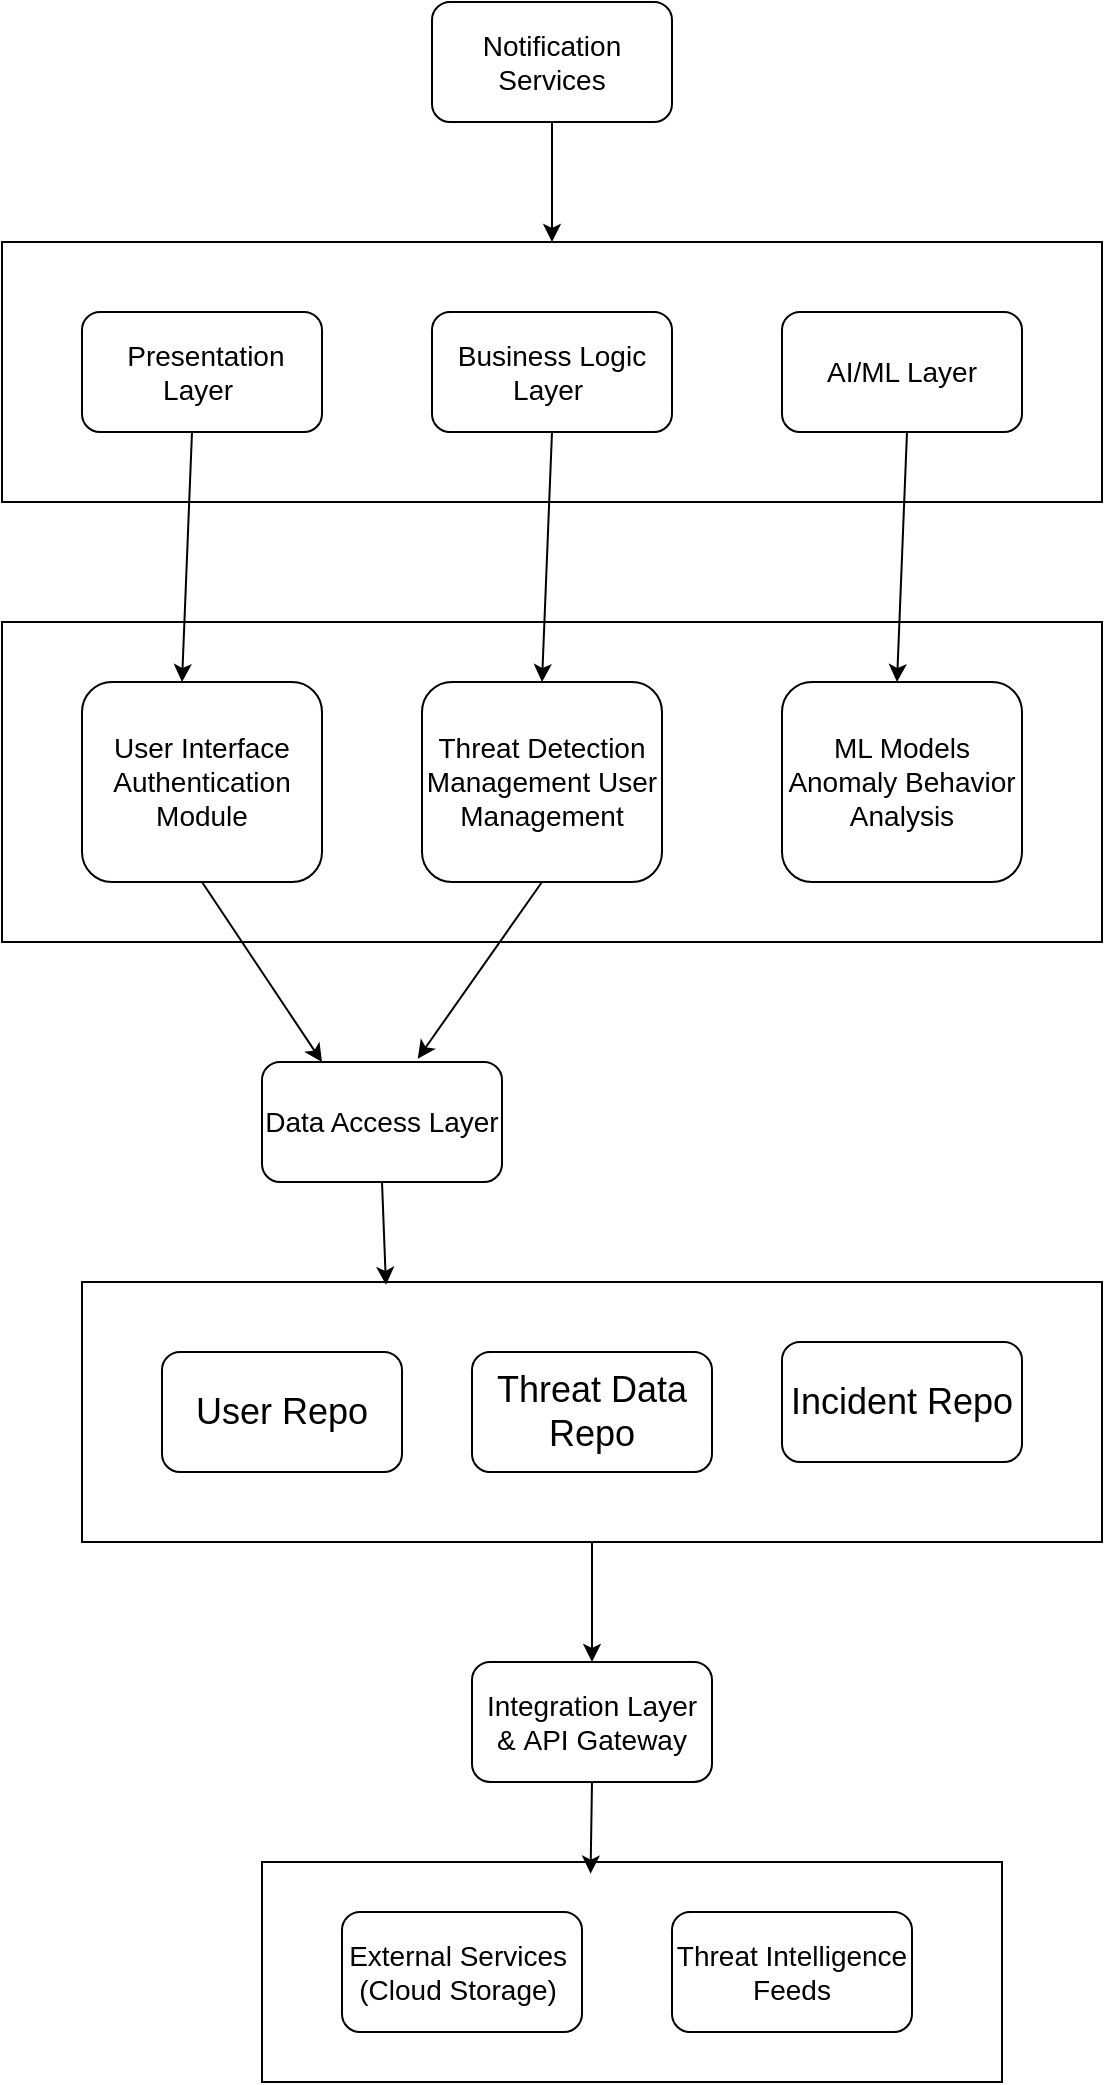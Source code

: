 <mxfile version="24.7.16">
  <diagram name="Page-1" id="y37xWZRFC_RamctaXRzp">
    <mxGraphModel dx="2564" dy="1130" grid="1" gridSize="10" guides="1" tooltips="1" connect="1" arrows="1" fold="1" page="1" pageScale="1" pageWidth="850" pageHeight="1100" math="0" shadow="0">
      <root>
        <mxCell id="0" />
        <mxCell id="1" parent="0" />
        <mxCell id="Z880AQkdd_266ZpD9gWd-1" value="&lt;font style=&quot;font-size: 14px;&quot;&gt;Notification Services&lt;br&gt;&lt;/font&gt;" style="rounded=1;whiteSpace=wrap;html=1;" vertex="1" parent="1">
          <mxGeometry x="425" y="40" width="120" height="60" as="geometry" />
        </mxCell>
        <mxCell id="Z880AQkdd_266ZpD9gWd-2" value="" style="rounded=0;whiteSpace=wrap;html=1;" vertex="1" parent="1">
          <mxGeometry x="210" y="160" width="550" height="130" as="geometry" />
        </mxCell>
        <mxCell id="Z880AQkdd_266ZpD9gWd-3" value="&lt;font style=&quot;font-size: 14px;&quot;&gt;&amp;nbsp;Presentation Layer&amp;nbsp;&lt;/font&gt;" style="rounded=1;whiteSpace=wrap;html=1;" vertex="1" parent="1">
          <mxGeometry x="250" y="195" width="120" height="60" as="geometry" />
        </mxCell>
        <mxCell id="Z880AQkdd_266ZpD9gWd-4" value="&lt;font style=&quot;font-size: 14px;&quot;&gt;Business Logic Layer&amp;nbsp;&lt;/font&gt;" style="rounded=1;whiteSpace=wrap;html=1;" vertex="1" parent="1">
          <mxGeometry x="425" y="195" width="120" height="60" as="geometry" />
        </mxCell>
        <mxCell id="Z880AQkdd_266ZpD9gWd-5" value="&lt;font style=&quot;font-size: 14px;&quot;&gt;AI&lt;span class=&quot;hljs-operator&quot;&gt;/&lt;/span&gt;ML Layer&lt;/font&gt;" style="rounded=1;whiteSpace=wrap;html=1;" vertex="1" parent="1">
          <mxGeometry x="600" y="195" width="120" height="60" as="geometry" />
        </mxCell>
        <mxCell id="Z880AQkdd_266ZpD9gWd-31" value="&lt;font style=&quot;font-size: 14px;&quot;&gt;Data Access Layer&lt;/font&gt;" style="rounded=1;whiteSpace=wrap;html=1;" vertex="1" parent="1">
          <mxGeometry x="340" y="570" width="120" height="60" as="geometry" />
        </mxCell>
        <mxCell id="Z880AQkdd_266ZpD9gWd-32" value="" style="rounded=0;whiteSpace=wrap;html=1;" vertex="1" parent="1">
          <mxGeometry x="250" y="680" width="510" height="130" as="geometry" />
        </mxCell>
        <mxCell id="Z880AQkdd_266ZpD9gWd-33" value="&lt;font style=&quot;font-size: 18px;&quot;&gt;&lt;span class=&quot;hljs-keyword&quot;&gt;User&lt;/span&gt; Repo&lt;/font&gt;" style="rounded=1;whiteSpace=wrap;html=1;" vertex="1" parent="1">
          <mxGeometry x="290" y="715" width="120" height="60" as="geometry" />
        </mxCell>
        <mxCell id="Z880AQkdd_266ZpD9gWd-34" value="&lt;font style=&quot;font-size: 18px;&quot;&gt;Threat Data Repo&lt;/font&gt;" style="rounded=1;whiteSpace=wrap;html=1;" vertex="1" parent="1">
          <mxGeometry x="445" y="715" width="120" height="60" as="geometry" />
        </mxCell>
        <mxCell id="Z880AQkdd_266ZpD9gWd-35" value="&lt;font style=&quot;font-size: 18px;&quot;&gt;Incident Repo&lt;/font&gt;" style="rounded=1;whiteSpace=wrap;html=1;" vertex="1" parent="1">
          <mxGeometry x="600" y="710" width="120" height="60" as="geometry" />
        </mxCell>
        <mxCell id="Z880AQkdd_266ZpD9gWd-36" value="&lt;font style=&quot;font-size: 14px;&quot;&gt;Integration Layer &amp;amp;&amp;nbsp;API Gateway&lt;/font&gt;" style="rounded=1;whiteSpace=wrap;html=1;" vertex="1" parent="1">
          <mxGeometry x="445" y="870" width="120" height="60" as="geometry" />
        </mxCell>
        <mxCell id="Z880AQkdd_266ZpD9gWd-37" value="" style="rounded=0;whiteSpace=wrap;html=1;" vertex="1" parent="1">
          <mxGeometry x="340" y="970" width="370" height="110" as="geometry" />
        </mxCell>
        <mxCell id="Z880AQkdd_266ZpD9gWd-38" value="&lt;font style=&quot;font-size: 14px;&quot;&gt;&lt;span class=&quot;hljs-keyword&quot;&gt;External&lt;/span&gt; Services&amp;nbsp;&lt;br&gt;   (Cloud Storage)&amp;nbsp;&lt;/font&gt;" style="rounded=1;whiteSpace=wrap;html=1;" vertex="1" parent="1">
          <mxGeometry x="380" y="995" width="120" height="60" as="geometry" />
        </mxCell>
        <mxCell id="Z880AQkdd_266ZpD9gWd-39" value="&lt;font style=&quot;font-size: 14px;&quot;&gt;Threat Intelligence Feeds&lt;/font&gt;" style="rounded=1;whiteSpace=wrap;html=1;" vertex="1" parent="1">
          <mxGeometry x="545" y="995" width="120" height="60" as="geometry" />
        </mxCell>
        <mxCell id="Z880AQkdd_266ZpD9gWd-40" value="" style="rounded=0;whiteSpace=wrap;html=1;" vertex="1" parent="1">
          <mxGeometry x="210" y="350" width="550" height="160" as="geometry" />
        </mxCell>
        <mxCell id="Z880AQkdd_266ZpD9gWd-41" value="&lt;span class=&quot;hljs-keyword&quot;&gt;&lt;font style=&quot;font-size: 14px;&quot;&gt;User Interface Authentication Module&lt;/font&gt;&lt;/span&gt;" style="rounded=1;whiteSpace=wrap;html=1;" vertex="1" parent="1">
          <mxGeometry x="250" y="380" width="120" height="100" as="geometry" />
        </mxCell>
        <mxCell id="Z880AQkdd_266ZpD9gWd-42" value="&lt;font style=&quot;font-size: 14px;&quot;&gt;Threat Detection Management User Management&lt;/font&gt;" style="rounded=1;whiteSpace=wrap;html=1;" vertex="1" parent="1">
          <mxGeometry x="420" y="380" width="120" height="100" as="geometry" />
        </mxCell>
        <mxCell id="Z880AQkdd_266ZpD9gWd-43" value="&lt;font style=&quot;font-size: 14px;&quot;&gt;ML Models Anomaly Behavior Analysis&lt;/font&gt;" style="rounded=1;whiteSpace=wrap;html=1;" vertex="1" parent="1">
          <mxGeometry x="600" y="380" width="120" height="100" as="geometry" />
        </mxCell>
        <mxCell id="Z880AQkdd_266ZpD9gWd-44" value="" style="endArrow=classic;html=1;rounded=0;exitX=0.5;exitY=1;exitDx=0;exitDy=0;entryX=0.5;entryY=0;entryDx=0;entryDy=0;" edge="1" parent="1" source="Z880AQkdd_266ZpD9gWd-1" target="Z880AQkdd_266ZpD9gWd-2">
          <mxGeometry width="50" height="50" relative="1" as="geometry">
            <mxPoint x="820" y="380" as="sourcePoint" />
            <mxPoint x="870" y="330" as="targetPoint" />
          </mxGeometry>
        </mxCell>
        <mxCell id="Z880AQkdd_266ZpD9gWd-46" value="" style="endArrow=classic;html=1;rounded=0;entryX=0.649;entryY=-0.028;entryDx=0;entryDy=0;exitX=0.5;exitY=1;exitDx=0;exitDy=0;entryPerimeter=0;" edge="1" parent="1" source="Z880AQkdd_266ZpD9gWd-42" target="Z880AQkdd_266ZpD9gWd-31">
          <mxGeometry width="50" height="50" relative="1" as="geometry">
            <mxPoint x="495" y="300" as="sourcePoint" />
            <mxPoint x="495" y="360" as="targetPoint" />
            <Array as="points" />
          </mxGeometry>
        </mxCell>
        <mxCell id="Z880AQkdd_266ZpD9gWd-48" value="" style="endArrow=classic;html=1;rounded=0;exitX=0.5;exitY=1;exitDx=0;exitDy=0;entryX=0.298;entryY=0.011;entryDx=0;entryDy=0;entryPerimeter=0;" edge="1" parent="1" source="Z880AQkdd_266ZpD9gWd-31" target="Z880AQkdd_266ZpD9gWd-32">
          <mxGeometry width="50" height="50" relative="1" as="geometry">
            <mxPoint x="820" y="630" as="sourcePoint" />
            <mxPoint x="870" y="580" as="targetPoint" />
          </mxGeometry>
        </mxCell>
        <mxCell id="Z880AQkdd_266ZpD9gWd-49" value="" style="endArrow=classic;html=1;rounded=0;exitX=0.5;exitY=1;exitDx=0;exitDy=0;entryX=0.5;entryY=0;entryDx=0;entryDy=0;" edge="1" parent="1" source="Z880AQkdd_266ZpD9gWd-32" target="Z880AQkdd_266ZpD9gWd-36">
          <mxGeometry width="50" height="50" relative="1" as="geometry">
            <mxPoint x="410" y="640" as="sourcePoint" />
            <mxPoint x="411" y="687" as="targetPoint" />
          </mxGeometry>
        </mxCell>
        <mxCell id="Z880AQkdd_266ZpD9gWd-50" value="" style="endArrow=classic;html=1;rounded=0;exitX=0.5;exitY=1;exitDx=0;exitDy=0;entryX=0.444;entryY=0.053;entryDx=0;entryDy=0;entryPerimeter=0;" edge="1" parent="1" source="Z880AQkdd_266ZpD9gWd-36" target="Z880AQkdd_266ZpD9gWd-37">
          <mxGeometry width="50" height="50" relative="1" as="geometry">
            <mxPoint x="820" y="750" as="sourcePoint" />
            <mxPoint x="870" y="700" as="targetPoint" />
          </mxGeometry>
        </mxCell>
        <mxCell id="Z880AQkdd_266ZpD9gWd-51" value="" style="endArrow=classic;html=1;rounded=0;exitX=0.75;exitY=1;exitDx=0;exitDy=0;entryX=0.25;entryY=0;entryDx=0;entryDy=0;" edge="1" parent="1" target="Z880AQkdd_266ZpD9gWd-31">
          <mxGeometry width="50" height="50" relative="1" as="geometry">
            <mxPoint x="310" y="480" as="sourcePoint" />
            <mxPoint x="355" y="565" as="targetPoint" />
          </mxGeometry>
        </mxCell>
        <mxCell id="Z880AQkdd_266ZpD9gWd-52" value="" style="endArrow=classic;html=1;rounded=0;entryX=0.5;entryY=0;entryDx=0;entryDy=0;exitX=0.5;exitY=1;exitDx=0;exitDy=0;" edge="1" parent="1" source="Z880AQkdd_266ZpD9gWd-4" target="Z880AQkdd_266ZpD9gWd-42">
          <mxGeometry width="50" height="50" relative="1" as="geometry">
            <mxPoint x="180" y="620" as="sourcePoint" />
            <mxPoint x="230" y="570" as="targetPoint" />
          </mxGeometry>
        </mxCell>
        <mxCell id="Z880AQkdd_266ZpD9gWd-53" value="" style="endArrow=classic;html=1;rounded=0;entryX=0.5;entryY=0;entryDx=0;entryDy=0;exitX=0.5;exitY=1;exitDx=0;exitDy=0;" edge="1" parent="1">
          <mxGeometry width="50" height="50" relative="1" as="geometry">
            <mxPoint x="305" y="255" as="sourcePoint" />
            <mxPoint x="300" y="380" as="targetPoint" />
          </mxGeometry>
        </mxCell>
        <mxCell id="Z880AQkdd_266ZpD9gWd-54" value="" style="endArrow=classic;html=1;rounded=0;entryX=0.5;entryY=0;entryDx=0;entryDy=0;exitX=0.5;exitY=1;exitDx=0;exitDy=0;" edge="1" parent="1">
          <mxGeometry width="50" height="50" relative="1" as="geometry">
            <mxPoint x="662.5" y="255" as="sourcePoint" />
            <mxPoint x="657.5" y="380" as="targetPoint" />
          </mxGeometry>
        </mxCell>
      </root>
    </mxGraphModel>
  </diagram>
</mxfile>
